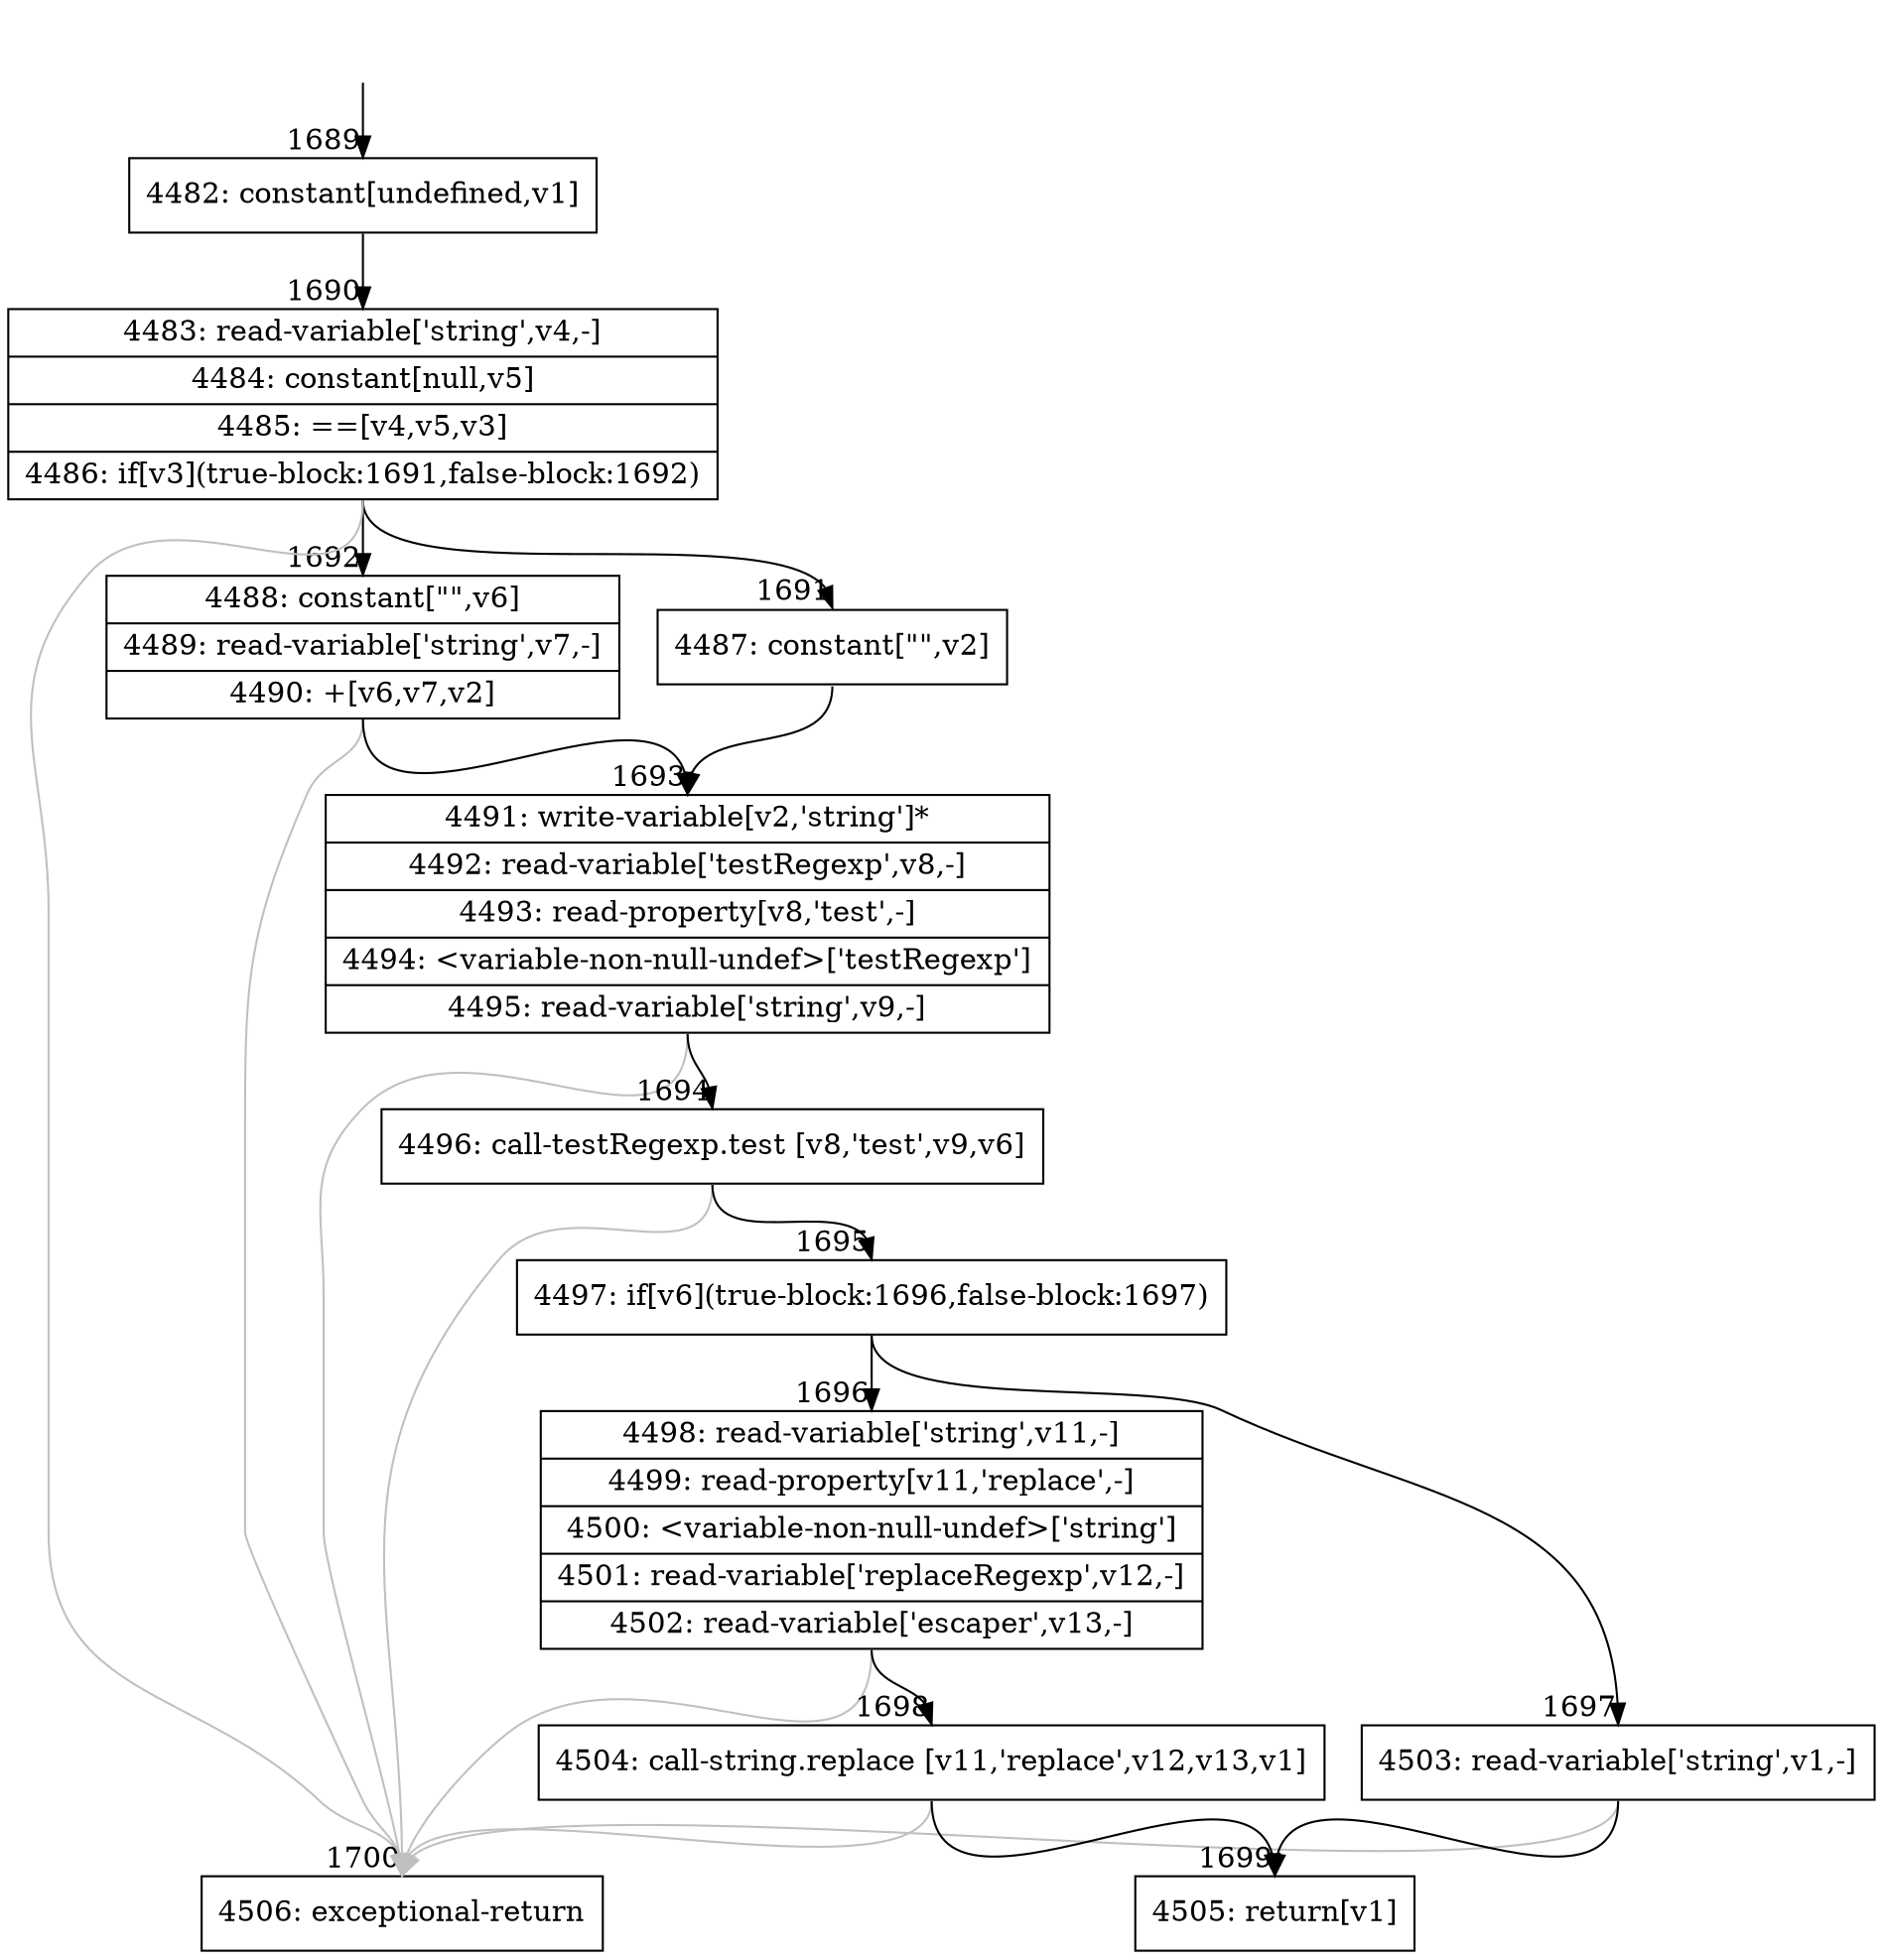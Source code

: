 digraph {
rankdir="TD"
BB_entry149[shape=none,label=""];
BB_entry149 -> BB1689 [tailport=s, headport=n, headlabel="    1689"]
BB1689 [shape=record label="{4482: constant[undefined,v1]}" ] 
BB1689 -> BB1690 [tailport=s, headport=n, headlabel="      1690"]
BB1690 [shape=record label="{4483: read-variable['string',v4,-]|4484: constant[null,v5]|4485: ==[v4,v5,v3]|4486: if[v3](true-block:1691,false-block:1692)}" ] 
BB1690 -> BB1691 [tailport=s, headport=n, headlabel="      1691"]
BB1690 -> BB1692 [tailport=s, headport=n, headlabel="      1692"]
BB1690 -> BB1700 [tailport=s, headport=n, color=gray, headlabel="      1700"]
BB1691 [shape=record label="{4487: constant[\"\",v2]}" ] 
BB1691 -> BB1693 [tailport=s, headport=n, headlabel="      1693"]
BB1692 [shape=record label="{4488: constant[\"\",v6]|4489: read-variable['string',v7,-]|4490: +[v6,v7,v2]}" ] 
BB1692 -> BB1693 [tailport=s, headport=n]
BB1692 -> BB1700 [tailport=s, headport=n, color=gray]
BB1693 [shape=record label="{4491: write-variable[v2,'string']*|4492: read-variable['testRegexp',v8,-]|4493: read-property[v8,'test',-]|4494: \<variable-non-null-undef\>['testRegexp']|4495: read-variable['string',v9,-]}" ] 
BB1693 -> BB1694 [tailport=s, headport=n, headlabel="      1694"]
BB1693 -> BB1700 [tailport=s, headport=n, color=gray]
BB1694 [shape=record label="{4496: call-testRegexp.test [v8,'test',v9,v6]}" ] 
BB1694 -> BB1695 [tailport=s, headport=n, headlabel="      1695"]
BB1694 -> BB1700 [tailport=s, headport=n, color=gray]
BB1695 [shape=record label="{4497: if[v6](true-block:1696,false-block:1697)}" ] 
BB1695 -> BB1696 [tailport=s, headport=n, headlabel="      1696"]
BB1695 -> BB1697 [tailport=s, headport=n, headlabel="      1697"]
BB1696 [shape=record label="{4498: read-variable['string',v11,-]|4499: read-property[v11,'replace',-]|4500: \<variable-non-null-undef\>['string']|4501: read-variable['replaceRegexp',v12,-]|4502: read-variable['escaper',v13,-]}" ] 
BB1696 -> BB1698 [tailport=s, headport=n, headlabel="      1698"]
BB1696 -> BB1700 [tailport=s, headport=n, color=gray]
BB1697 [shape=record label="{4503: read-variable['string',v1,-]}" ] 
BB1697 -> BB1699 [tailport=s, headport=n, headlabel="      1699"]
BB1697 -> BB1700 [tailport=s, headport=n, color=gray]
BB1698 [shape=record label="{4504: call-string.replace [v11,'replace',v12,v13,v1]}" ] 
BB1698 -> BB1699 [tailport=s, headport=n]
BB1698 -> BB1700 [tailport=s, headport=n, color=gray]
BB1699 [shape=record label="{4505: return[v1]}" ] 
BB1700 [shape=record label="{4506: exceptional-return}" ] 
//#$~ 1398
}
